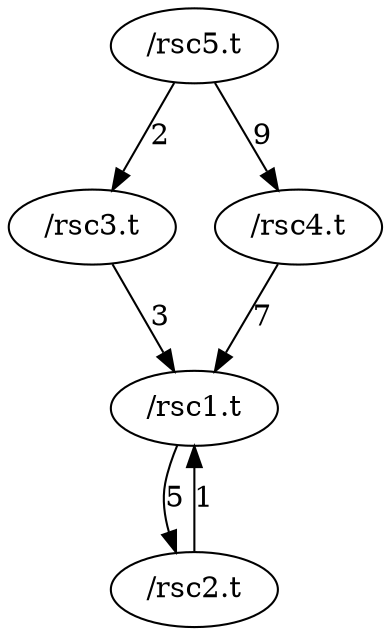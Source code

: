 //Fichier testsGraphe/out4.dot



digraph {
	"http:/\/site1.com/rsc1.t"[label = "/rsc1.t"];
	"http:/\/site1.com/rsc2.t" -> "http:/\/site1.com/rsc1.t" [label = 1];
	"http:/\/site1.com/rsc3.t" -> "http:/\/site1.com/rsc1.t" [label = 3];
	"http:/\/site1.com/rsc4.t" -> "http:/\/site1.com/rsc1.t" [label = 7];
	"http:/\/site1.com/rsc2.t"[label = "/rsc2.t"];
	"http:/\/site1.com/rsc1.t" -> "http:/\/site1.com/rsc2.t" [label = 5];
	"http:/\/site1.com/rsc3.t"[label = "/rsc3.t"];
	"http:/\/site1.com/rsc5.t" -> "http:/\/site1.com/rsc3.t" [label = 2];
	"http:/\/site1.com/rsc4.t"[label = "/rsc4.t"];
	"http:/\/site1.com/rsc5.t" -> "http:/\/site1.com/rsc4.t" [label = 9];
	"http:/\/site1.com/rsc5.t"[label = "/rsc5.t"];
}